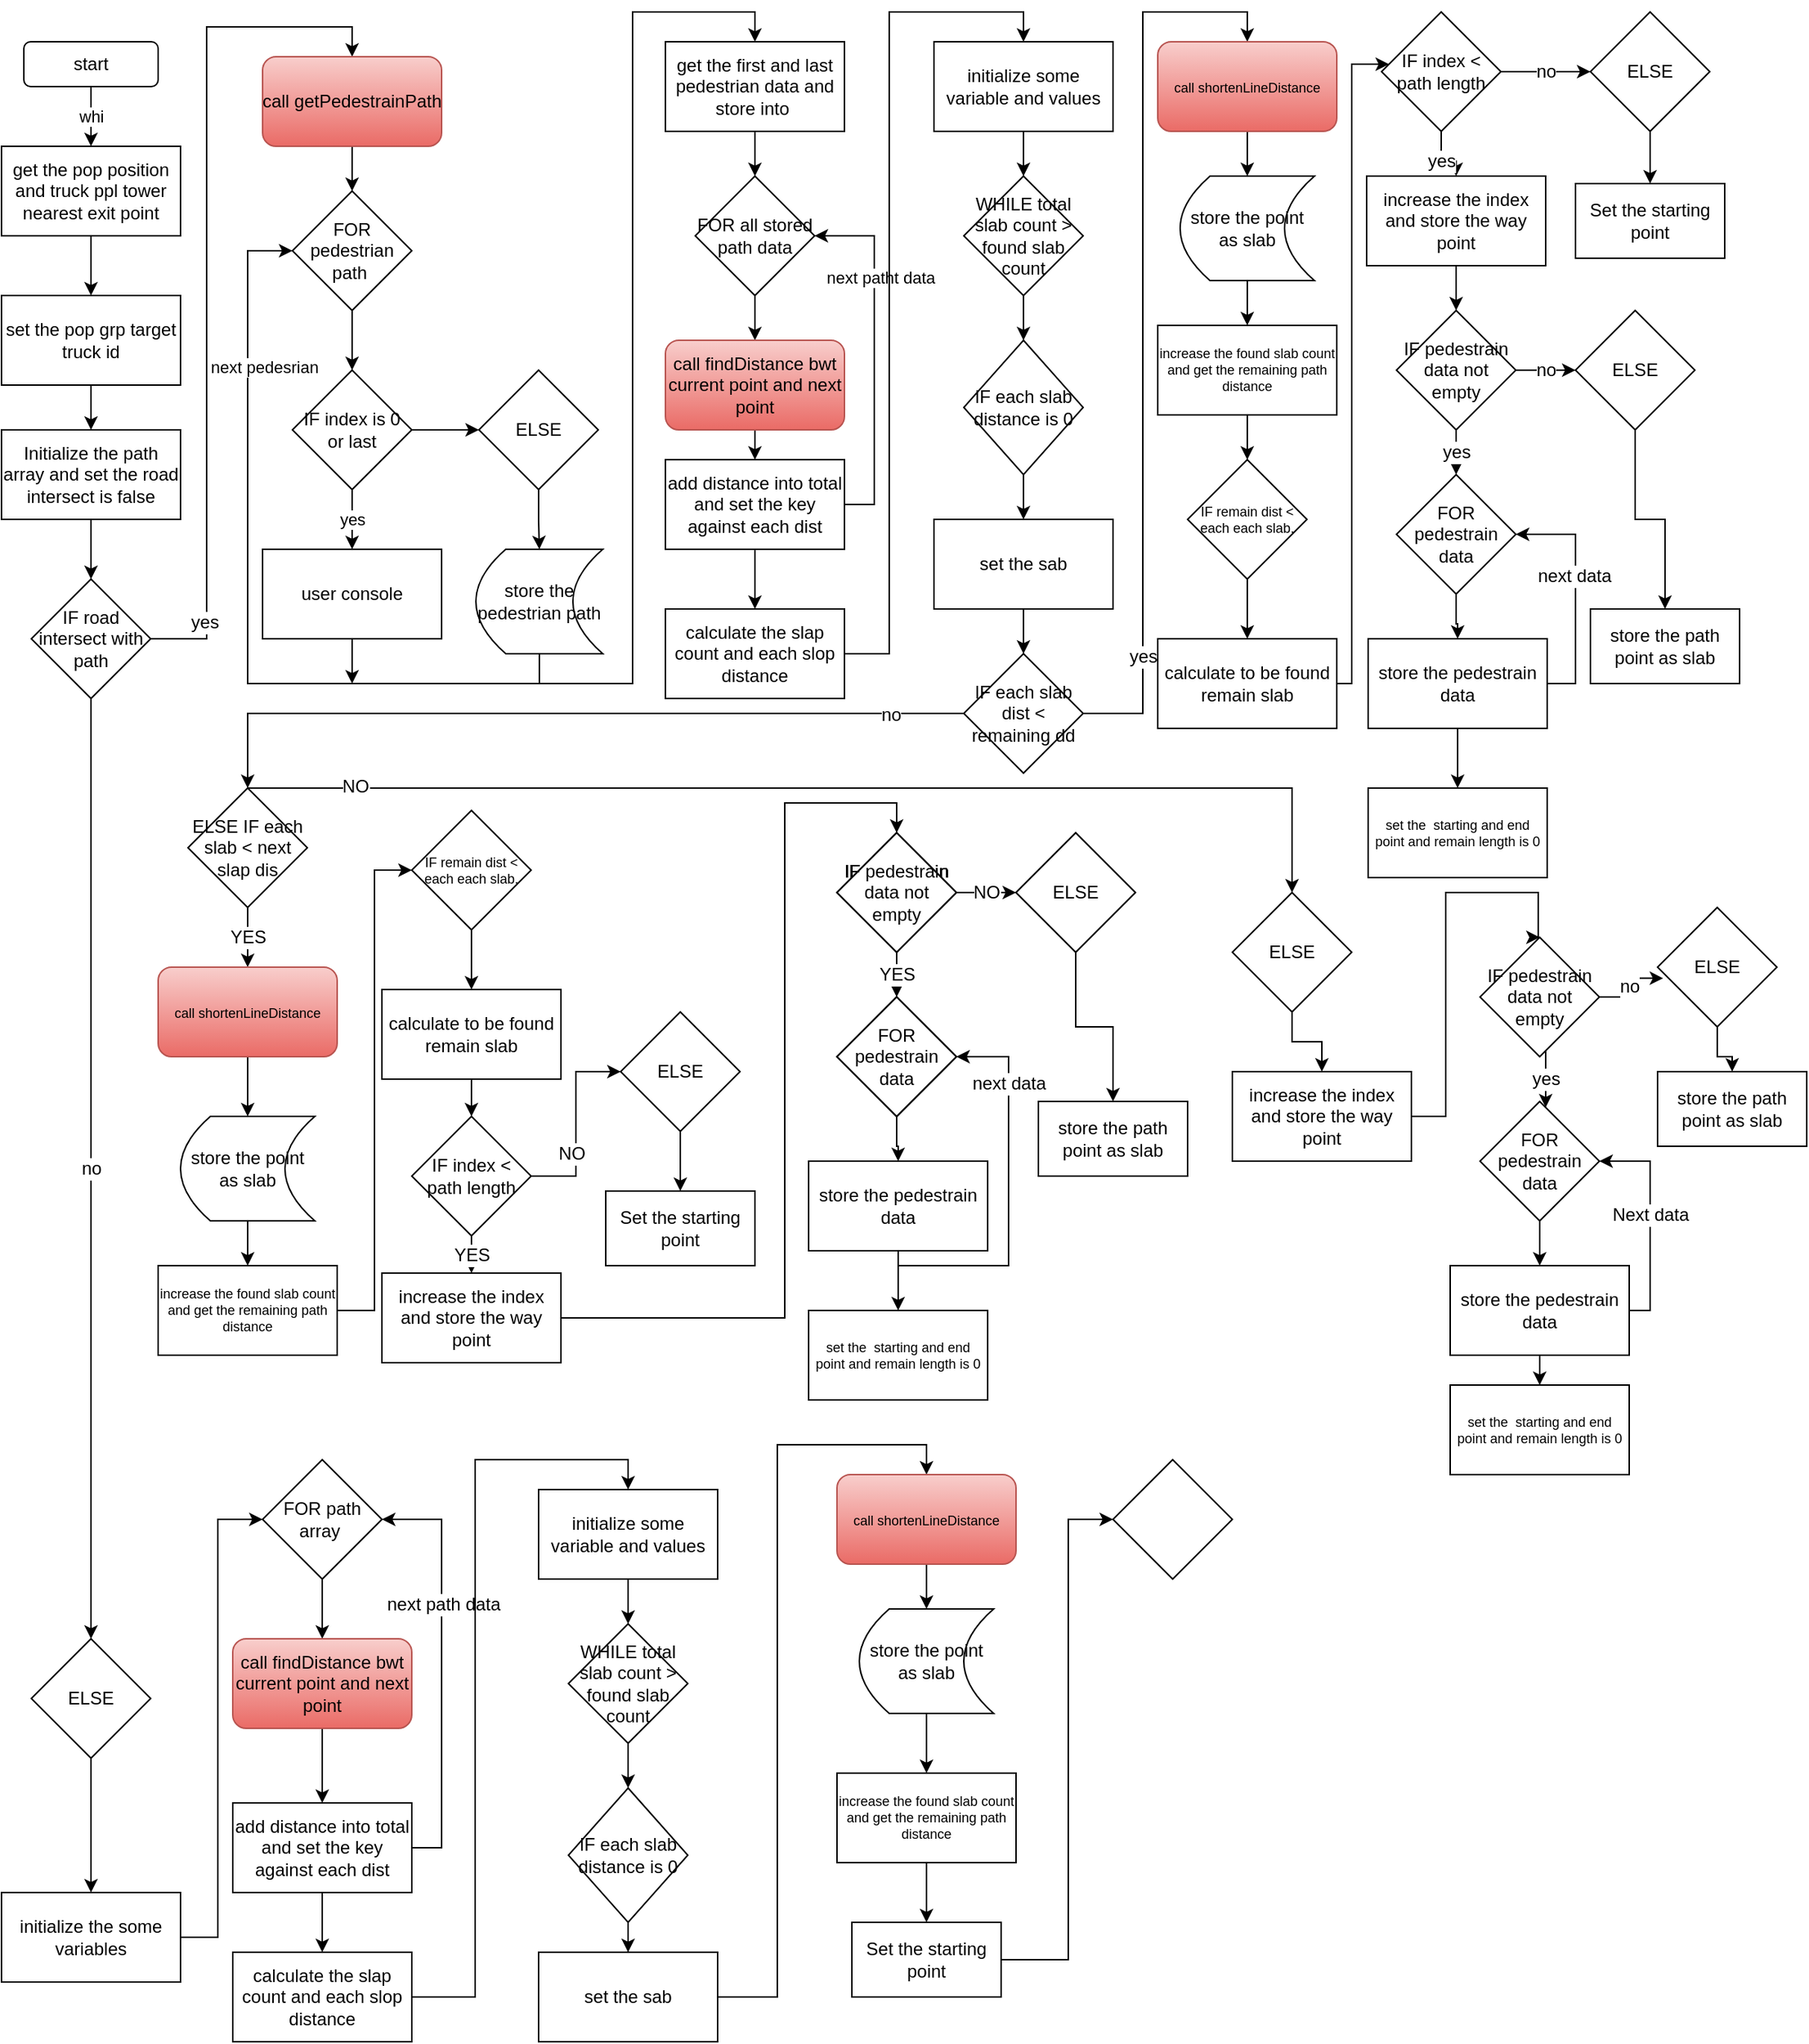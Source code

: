 <mxfile version="17.5.0" type="github">
  <diagram id="F4rF8YPpSIRaqYhg_Sf8" name="Page-1">
    <mxGraphModel dx="1038" dy="579" grid="1" gridSize="10" guides="1" tooltips="1" connect="1" arrows="1" fold="1" page="1" pageScale="1" pageWidth="850" pageHeight="1100" math="0" shadow="0">
      <root>
        <mxCell id="0" />
        <mxCell id="1" parent="0" />
        <mxCell id="J5AI2GAW48L4zgALxvZB-3" value="whi" style="edgeStyle=orthogonalEdgeStyle;rounded=0;orthogonalLoop=1;jettySize=auto;html=1;" edge="1" parent="1" source="J5AI2GAW48L4zgALxvZB-1" target="J5AI2GAW48L4zgALxvZB-2">
          <mxGeometry relative="1" as="geometry" />
        </mxCell>
        <mxCell id="J5AI2GAW48L4zgALxvZB-1" value="start" style="rounded=1;whiteSpace=wrap;html=1;" vertex="1" parent="1">
          <mxGeometry x="80" y="30" width="90" height="30" as="geometry" />
        </mxCell>
        <mxCell id="J5AI2GAW48L4zgALxvZB-5" value="" style="edgeStyle=orthogonalEdgeStyle;rounded=0;orthogonalLoop=1;jettySize=auto;html=1;" edge="1" parent="1" source="J5AI2GAW48L4zgALxvZB-2" target="J5AI2GAW48L4zgALxvZB-4">
          <mxGeometry relative="1" as="geometry" />
        </mxCell>
        <mxCell id="J5AI2GAW48L4zgALxvZB-2" value="get the pop position and truck ppl tower nearest exit point" style="rounded=0;whiteSpace=wrap;html=1;" vertex="1" parent="1">
          <mxGeometry x="65" y="100" width="120" height="60" as="geometry" />
        </mxCell>
        <mxCell id="J5AI2GAW48L4zgALxvZB-7" value="" style="edgeStyle=orthogonalEdgeStyle;rounded=0;orthogonalLoop=1;jettySize=auto;html=1;" edge="1" parent="1" source="J5AI2GAW48L4zgALxvZB-4" target="J5AI2GAW48L4zgALxvZB-6">
          <mxGeometry relative="1" as="geometry" />
        </mxCell>
        <mxCell id="J5AI2GAW48L4zgALxvZB-4" value="set the pop grp target truck id" style="rounded=0;whiteSpace=wrap;html=1;" vertex="1" parent="1">
          <mxGeometry x="65" y="200" width="120" height="60" as="geometry" />
        </mxCell>
        <mxCell id="J5AI2GAW48L4zgALxvZB-9" value="" style="edgeStyle=orthogonalEdgeStyle;rounded=0;orthogonalLoop=1;jettySize=auto;html=1;" edge="1" parent="1" source="J5AI2GAW48L4zgALxvZB-6" target="J5AI2GAW48L4zgALxvZB-8">
          <mxGeometry relative="1" as="geometry" />
        </mxCell>
        <mxCell id="J5AI2GAW48L4zgALxvZB-6" value="Initialize the path array and set the road intersect is false" style="rounded=0;whiteSpace=wrap;html=1;" vertex="1" parent="1">
          <mxGeometry x="65" y="290" width="120" height="60" as="geometry" />
        </mxCell>
        <mxCell id="J5AI2GAW48L4zgALxvZB-11" style="edgeStyle=orthogonalEdgeStyle;rounded=0;orthogonalLoop=1;jettySize=auto;html=1;entryX=0.5;entryY=0;entryDx=0;entryDy=0;" edge="1" parent="1" source="J5AI2GAW48L4zgALxvZB-8" target="J5AI2GAW48L4zgALxvZB-10">
          <mxGeometry relative="1" as="geometry" />
        </mxCell>
        <mxCell id="J5AI2GAW48L4zgALxvZB-180" value="yes" style="edgeLabel;html=1;align=center;verticalAlign=middle;resizable=0;points=[];fontSize=12;" vertex="1" connectable="0" parent="J5AI2GAW48L4zgALxvZB-11">
          <mxGeometry x="-0.826" y="2" relative="1" as="geometry">
            <mxPoint as="offset" />
          </mxGeometry>
        </mxCell>
        <mxCell id="J5AI2GAW48L4zgALxvZB-179" value="no" style="edgeStyle=orthogonalEdgeStyle;rounded=0;orthogonalLoop=1;jettySize=auto;html=1;fontSize=12;" edge="1" parent="1" source="J5AI2GAW48L4zgALxvZB-8" target="J5AI2GAW48L4zgALxvZB-178">
          <mxGeometry relative="1" as="geometry">
            <Array as="points">
              <mxPoint x="125" y="500" />
              <mxPoint x="125" y="500" />
            </Array>
          </mxGeometry>
        </mxCell>
        <mxCell id="J5AI2GAW48L4zgALxvZB-8" value="IF road&lt;br&gt;intersect with path" style="rhombus;whiteSpace=wrap;html=1;rounded=0;" vertex="1" parent="1">
          <mxGeometry x="85" y="390" width="80" height="80" as="geometry" />
        </mxCell>
        <mxCell id="J5AI2GAW48L4zgALxvZB-13" value="" style="edgeStyle=orthogonalEdgeStyle;rounded=0;orthogonalLoop=1;jettySize=auto;html=1;" edge="1" parent="1" source="J5AI2GAW48L4zgALxvZB-10" target="J5AI2GAW48L4zgALxvZB-12">
          <mxGeometry relative="1" as="geometry" />
        </mxCell>
        <mxCell id="J5AI2GAW48L4zgALxvZB-10" value="call&amp;nbsp;getPedestrainPath" style="rounded=1;whiteSpace=wrap;html=1;fillColor=#f8cecc;gradientColor=#ea6b66;strokeColor=#b85450;" vertex="1" parent="1">
          <mxGeometry x="240" y="40" width="120" height="60" as="geometry" />
        </mxCell>
        <mxCell id="J5AI2GAW48L4zgALxvZB-15" value="" style="edgeStyle=orthogonalEdgeStyle;rounded=0;orthogonalLoop=1;jettySize=auto;html=1;" edge="1" parent="1" source="J5AI2GAW48L4zgALxvZB-12" target="J5AI2GAW48L4zgALxvZB-14">
          <mxGeometry relative="1" as="geometry" />
        </mxCell>
        <mxCell id="J5AI2GAW48L4zgALxvZB-12" value="FOR pedestrian path&amp;nbsp;" style="rhombus;whiteSpace=wrap;html=1;" vertex="1" parent="1">
          <mxGeometry x="260" y="130" width="80" height="80" as="geometry" />
        </mxCell>
        <mxCell id="J5AI2GAW48L4zgALxvZB-17" value="yes" style="edgeStyle=orthogonalEdgeStyle;rounded=0;orthogonalLoop=1;jettySize=auto;html=1;" edge="1" parent="1" source="J5AI2GAW48L4zgALxvZB-14" target="J5AI2GAW48L4zgALxvZB-16">
          <mxGeometry relative="1" as="geometry" />
        </mxCell>
        <mxCell id="J5AI2GAW48L4zgALxvZB-21" value="" style="edgeStyle=orthogonalEdgeStyle;rounded=0;orthogonalLoop=1;jettySize=auto;html=1;" edge="1" parent="1" source="J5AI2GAW48L4zgALxvZB-14" target="J5AI2GAW48L4zgALxvZB-20">
          <mxGeometry relative="1" as="geometry" />
        </mxCell>
        <mxCell id="J5AI2GAW48L4zgALxvZB-14" value="IF index is 0 or last" style="rhombus;whiteSpace=wrap;html=1;" vertex="1" parent="1">
          <mxGeometry x="260" y="250" width="80" height="80" as="geometry" />
        </mxCell>
        <mxCell id="J5AI2GAW48L4zgALxvZB-29" style="edgeStyle=orthogonalEdgeStyle;rounded=0;orthogonalLoop=1;jettySize=auto;html=1;" edge="1" parent="1" source="J5AI2GAW48L4zgALxvZB-16">
          <mxGeometry relative="1" as="geometry">
            <mxPoint x="300" y="460" as="targetPoint" />
          </mxGeometry>
        </mxCell>
        <mxCell id="J5AI2GAW48L4zgALxvZB-16" value="user console" style="whiteSpace=wrap;html=1;" vertex="1" parent="1">
          <mxGeometry x="240" y="370" width="120" height="60" as="geometry" />
        </mxCell>
        <mxCell id="J5AI2GAW48L4zgALxvZB-27" value="" style="edgeStyle=orthogonalEdgeStyle;rounded=0;orthogonalLoop=1;jettySize=auto;html=1;" edge="1" parent="1" source="J5AI2GAW48L4zgALxvZB-20" target="J5AI2GAW48L4zgALxvZB-26">
          <mxGeometry relative="1" as="geometry" />
        </mxCell>
        <mxCell id="J5AI2GAW48L4zgALxvZB-20" value="ELSE" style="rhombus;whiteSpace=wrap;html=1;" vertex="1" parent="1">
          <mxGeometry x="385" y="250" width="80" height="80" as="geometry" />
        </mxCell>
        <mxCell id="J5AI2GAW48L4zgALxvZB-28" style="edgeStyle=orthogonalEdgeStyle;rounded=0;orthogonalLoop=1;jettySize=auto;html=1;entryX=0;entryY=0.5;entryDx=0;entryDy=0;" edge="1" parent="1" source="J5AI2GAW48L4zgALxvZB-26" target="J5AI2GAW48L4zgALxvZB-12">
          <mxGeometry relative="1" as="geometry">
            <Array as="points">
              <mxPoint x="426" y="460" />
              <mxPoint x="230" y="460" />
              <mxPoint x="230" y="170" />
            </Array>
          </mxGeometry>
        </mxCell>
        <mxCell id="J5AI2GAW48L4zgALxvZB-30" value="next pedesrian" style="edgeLabel;html=1;align=center;verticalAlign=middle;resizable=0;points=[];" vertex="1" connectable="0" parent="J5AI2GAW48L4zgALxvZB-28">
          <mxGeometry x="0.597" y="3" relative="1" as="geometry">
            <mxPoint x="14" as="offset" />
          </mxGeometry>
        </mxCell>
        <mxCell id="J5AI2GAW48L4zgALxvZB-32" style="edgeStyle=orthogonalEdgeStyle;rounded=0;orthogonalLoop=1;jettySize=auto;html=1;entryX=0.5;entryY=0;entryDx=0;entryDy=0;" edge="1" parent="1" source="J5AI2GAW48L4zgALxvZB-26" target="J5AI2GAW48L4zgALxvZB-31">
          <mxGeometry relative="1" as="geometry">
            <Array as="points">
              <mxPoint x="426" y="460" />
              <mxPoint x="488" y="460" />
              <mxPoint x="488" y="10" />
              <mxPoint x="570" y="10" />
            </Array>
          </mxGeometry>
        </mxCell>
        <mxCell id="J5AI2GAW48L4zgALxvZB-26" value="store the pedestrian path" style="shape=dataStorage;whiteSpace=wrap;html=1;fixedSize=1;" vertex="1" parent="1">
          <mxGeometry x="383" y="370" width="85" height="70" as="geometry" />
        </mxCell>
        <mxCell id="J5AI2GAW48L4zgALxvZB-34" value="" style="edgeStyle=orthogonalEdgeStyle;rounded=0;orthogonalLoop=1;jettySize=auto;html=1;" edge="1" parent="1" source="J5AI2GAW48L4zgALxvZB-31" target="J5AI2GAW48L4zgALxvZB-33">
          <mxGeometry relative="1" as="geometry" />
        </mxCell>
        <mxCell id="J5AI2GAW48L4zgALxvZB-31" value="get the first and last pedestrian data and store into&amp;nbsp;" style="rounded=0;whiteSpace=wrap;html=1;" vertex="1" parent="1">
          <mxGeometry x="510" y="30" width="120" height="60" as="geometry" />
        </mxCell>
        <mxCell id="J5AI2GAW48L4zgALxvZB-36" value="" style="edgeStyle=orthogonalEdgeStyle;rounded=0;orthogonalLoop=1;jettySize=auto;html=1;" edge="1" parent="1" source="J5AI2GAW48L4zgALxvZB-33" target="J5AI2GAW48L4zgALxvZB-35">
          <mxGeometry relative="1" as="geometry" />
        </mxCell>
        <mxCell id="J5AI2GAW48L4zgALxvZB-33" value="FOR all stored path data" style="rhombus;whiteSpace=wrap;html=1;rounded=0;" vertex="1" parent="1">
          <mxGeometry x="530" y="120" width="80" height="80" as="geometry" />
        </mxCell>
        <mxCell id="J5AI2GAW48L4zgALxvZB-38" value="" style="edgeStyle=orthogonalEdgeStyle;rounded=0;orthogonalLoop=1;jettySize=auto;html=1;" edge="1" parent="1" source="J5AI2GAW48L4zgALxvZB-35" target="J5AI2GAW48L4zgALxvZB-37">
          <mxGeometry relative="1" as="geometry" />
        </mxCell>
        <mxCell id="J5AI2GAW48L4zgALxvZB-35" value="call&amp;nbsp;findDistance bwt current point and next point" style="rounded=1;whiteSpace=wrap;html=1;fillColor=#f8cecc;gradientColor=#ea6b66;strokeColor=#b85450;" vertex="1" parent="1">
          <mxGeometry x="510" y="230" width="120" height="60" as="geometry" />
        </mxCell>
        <mxCell id="J5AI2GAW48L4zgALxvZB-39" style="edgeStyle=orthogonalEdgeStyle;rounded=0;orthogonalLoop=1;jettySize=auto;html=1;entryX=1;entryY=0.5;entryDx=0;entryDy=0;" edge="1" parent="1" source="J5AI2GAW48L4zgALxvZB-37" target="J5AI2GAW48L4zgALxvZB-33">
          <mxGeometry relative="1" as="geometry">
            <Array as="points">
              <mxPoint x="650" y="340" />
              <mxPoint x="650" y="160" />
            </Array>
          </mxGeometry>
        </mxCell>
        <mxCell id="J5AI2GAW48L4zgALxvZB-40" value="next patht data" style="edgeLabel;html=1;align=center;verticalAlign=middle;resizable=0;points=[];" vertex="1" connectable="0" parent="J5AI2GAW48L4zgALxvZB-39">
          <mxGeometry x="0.438" y="-4" relative="1" as="geometry">
            <mxPoint as="offset" />
          </mxGeometry>
        </mxCell>
        <mxCell id="J5AI2GAW48L4zgALxvZB-42" value="" style="edgeStyle=orthogonalEdgeStyle;rounded=0;orthogonalLoop=1;jettySize=auto;html=1;" edge="1" parent="1" source="J5AI2GAW48L4zgALxvZB-37" target="J5AI2GAW48L4zgALxvZB-41">
          <mxGeometry relative="1" as="geometry" />
        </mxCell>
        <mxCell id="J5AI2GAW48L4zgALxvZB-37" value="add distance into total and set the key against each dist" style="rounded=0;whiteSpace=wrap;html=1;" vertex="1" parent="1">
          <mxGeometry x="510" y="310" width="120" height="60" as="geometry" />
        </mxCell>
        <mxCell id="J5AI2GAW48L4zgALxvZB-44" style="edgeStyle=orthogonalEdgeStyle;rounded=0;orthogonalLoop=1;jettySize=auto;html=1;entryX=0.5;entryY=0;entryDx=0;entryDy=0;" edge="1" parent="1" source="J5AI2GAW48L4zgALxvZB-41" target="J5AI2GAW48L4zgALxvZB-43">
          <mxGeometry relative="1" as="geometry" />
        </mxCell>
        <mxCell id="J5AI2GAW48L4zgALxvZB-41" value="calculate the slap count and each slop distance" style="whiteSpace=wrap;html=1;rounded=0;" vertex="1" parent="1">
          <mxGeometry x="510" y="410" width="120" height="60" as="geometry" />
        </mxCell>
        <mxCell id="J5AI2GAW48L4zgALxvZB-46" value="" style="edgeStyle=orthogonalEdgeStyle;rounded=0;orthogonalLoop=1;jettySize=auto;html=1;" edge="1" parent="1" source="J5AI2GAW48L4zgALxvZB-43" target="J5AI2GAW48L4zgALxvZB-45">
          <mxGeometry relative="1" as="geometry" />
        </mxCell>
        <mxCell id="J5AI2GAW48L4zgALxvZB-43" value="initialize some variable and values" style="whiteSpace=wrap;html=1;rounded=0;" vertex="1" parent="1">
          <mxGeometry x="690" y="30" width="120" height="60" as="geometry" />
        </mxCell>
        <mxCell id="J5AI2GAW48L4zgALxvZB-48" value="" style="edgeStyle=orthogonalEdgeStyle;rounded=0;orthogonalLoop=1;jettySize=auto;html=1;" edge="1" parent="1" source="J5AI2GAW48L4zgALxvZB-45" target="J5AI2GAW48L4zgALxvZB-47">
          <mxGeometry relative="1" as="geometry" />
        </mxCell>
        <mxCell id="J5AI2GAW48L4zgALxvZB-45" value="WHILE total slab count &amp;gt; found slab count" style="rhombus;whiteSpace=wrap;html=1;rounded=0;" vertex="1" parent="1">
          <mxGeometry x="710" y="120" width="80" height="80" as="geometry" />
        </mxCell>
        <mxCell id="J5AI2GAW48L4zgALxvZB-50" value="" style="edgeStyle=orthogonalEdgeStyle;rounded=0;orthogonalLoop=1;jettySize=auto;html=1;" edge="1" parent="1" source="J5AI2GAW48L4zgALxvZB-47" target="J5AI2GAW48L4zgALxvZB-49">
          <mxGeometry relative="1" as="geometry" />
        </mxCell>
        <mxCell id="J5AI2GAW48L4zgALxvZB-47" value="IF each slab distance is 0" style="rhombus;whiteSpace=wrap;html=1;rounded=0;" vertex="1" parent="1">
          <mxGeometry x="710" y="230" width="80" height="90" as="geometry" />
        </mxCell>
        <mxCell id="J5AI2GAW48L4zgALxvZB-52" value="" style="edgeStyle=orthogonalEdgeStyle;rounded=0;orthogonalLoop=1;jettySize=auto;html=1;" edge="1" parent="1" source="J5AI2GAW48L4zgALxvZB-49" target="J5AI2GAW48L4zgALxvZB-51">
          <mxGeometry relative="1" as="geometry" />
        </mxCell>
        <mxCell id="J5AI2GAW48L4zgALxvZB-49" value="set the sab" style="whiteSpace=wrap;html=1;rounded=0;" vertex="1" parent="1">
          <mxGeometry x="690" y="350" width="120" height="60" as="geometry" />
        </mxCell>
        <mxCell id="J5AI2GAW48L4zgALxvZB-56" style="edgeStyle=orthogonalEdgeStyle;rounded=0;orthogonalLoop=1;jettySize=auto;html=1;entryX=0.5;entryY=0;entryDx=0;entryDy=0;" edge="1" parent="1" source="J5AI2GAW48L4zgALxvZB-51" target="J5AI2GAW48L4zgALxvZB-55">
          <mxGeometry relative="1" as="geometry">
            <Array as="points">
              <mxPoint x="830" y="480" />
              <mxPoint x="830" y="10" />
              <mxPoint x="900" y="10" />
            </Array>
          </mxGeometry>
        </mxCell>
        <mxCell id="J5AI2GAW48L4zgALxvZB-94" value="yes" style="edgeLabel;html=1;align=center;verticalAlign=middle;resizable=0;points=[];fontSize=12;" vertex="1" connectable="0" parent="J5AI2GAW48L4zgALxvZB-56">
          <mxGeometry x="-0.739" relative="1" as="geometry">
            <mxPoint as="offset" />
          </mxGeometry>
        </mxCell>
        <mxCell id="J5AI2GAW48L4zgALxvZB-93" style="edgeStyle=orthogonalEdgeStyle;rounded=0;orthogonalLoop=1;jettySize=auto;html=1;entryX=0.5;entryY=0;entryDx=0;entryDy=0;fontSize=12;" edge="1" parent="1" source="J5AI2GAW48L4zgALxvZB-51" target="J5AI2GAW48L4zgALxvZB-91">
          <mxGeometry relative="1" as="geometry" />
        </mxCell>
        <mxCell id="J5AI2GAW48L4zgALxvZB-95" value="no" style="edgeLabel;html=1;align=center;verticalAlign=middle;resizable=0;points=[];fontSize=12;" vertex="1" connectable="0" parent="J5AI2GAW48L4zgALxvZB-93">
          <mxGeometry x="-0.814" y="1" relative="1" as="geometry">
            <mxPoint as="offset" />
          </mxGeometry>
        </mxCell>
        <mxCell id="J5AI2GAW48L4zgALxvZB-51" value="IF each slab dist &amp;lt; remaining dd" style="rhombus;whiteSpace=wrap;html=1;rounded=0;" vertex="1" parent="1">
          <mxGeometry x="710" y="440" width="80" height="80" as="geometry" />
        </mxCell>
        <mxCell id="J5AI2GAW48L4zgALxvZB-58" value="" style="edgeStyle=orthogonalEdgeStyle;rounded=0;orthogonalLoop=1;jettySize=auto;html=1;fontSize=9;" edge="1" parent="1" source="J5AI2GAW48L4zgALxvZB-55" target="J5AI2GAW48L4zgALxvZB-57">
          <mxGeometry relative="1" as="geometry" />
        </mxCell>
        <mxCell id="J5AI2GAW48L4zgALxvZB-55" value="&lt;font style=&quot;font-size: 9px&quot;&gt;call&amp;nbsp;shortenLineDistance&lt;/font&gt;" style="rounded=1;whiteSpace=wrap;html=1;fillColor=#f8cecc;gradientColor=#ea6b66;strokeColor=#b85450;" vertex="1" parent="1">
          <mxGeometry x="840" y="30" width="120" height="60" as="geometry" />
        </mxCell>
        <mxCell id="J5AI2GAW48L4zgALxvZB-60" value="" style="edgeStyle=orthogonalEdgeStyle;rounded=0;orthogonalLoop=1;jettySize=auto;html=1;fontSize=9;" edge="1" parent="1" source="J5AI2GAW48L4zgALxvZB-57" target="J5AI2GAW48L4zgALxvZB-59">
          <mxGeometry relative="1" as="geometry" />
        </mxCell>
        <mxCell id="J5AI2GAW48L4zgALxvZB-57" value="store the point as slab" style="shape=dataStorage;whiteSpace=wrap;html=1;fixedSize=1;" vertex="1" parent="1">
          <mxGeometry x="855" y="120" width="90" height="70" as="geometry" />
        </mxCell>
        <mxCell id="J5AI2GAW48L4zgALxvZB-62" value="" style="edgeStyle=orthogonalEdgeStyle;rounded=0;orthogonalLoop=1;jettySize=auto;html=1;fontSize=9;" edge="1" parent="1" source="J5AI2GAW48L4zgALxvZB-59" target="J5AI2GAW48L4zgALxvZB-61">
          <mxGeometry relative="1" as="geometry" />
        </mxCell>
        <mxCell id="J5AI2GAW48L4zgALxvZB-59" value="increase the found slab count and get the remaining path distance" style="rounded=0;whiteSpace=wrap;html=1;fontSize=9;" vertex="1" parent="1">
          <mxGeometry x="840" y="220" width="120" height="60" as="geometry" />
        </mxCell>
        <mxCell id="J5AI2GAW48L4zgALxvZB-64" value="" style="edgeStyle=orthogonalEdgeStyle;rounded=0;orthogonalLoop=1;jettySize=auto;html=1;fontSize=9;" edge="1" parent="1" source="J5AI2GAW48L4zgALxvZB-61" target="J5AI2GAW48L4zgALxvZB-63">
          <mxGeometry relative="1" as="geometry" />
        </mxCell>
        <mxCell id="J5AI2GAW48L4zgALxvZB-61" value="IF remain dist &amp;lt; each each slab." style="rhombus;whiteSpace=wrap;html=1;fontSize=9;rounded=0;" vertex="1" parent="1">
          <mxGeometry x="860" y="310" width="80" height="80" as="geometry" />
        </mxCell>
        <mxCell id="J5AI2GAW48L4zgALxvZB-66" value="" style="edgeStyle=orthogonalEdgeStyle;rounded=0;orthogonalLoop=1;jettySize=auto;html=1;fontSize=12;" edge="1" parent="1" source="J5AI2GAW48L4zgALxvZB-63" target="J5AI2GAW48L4zgALxvZB-65">
          <mxGeometry relative="1" as="geometry">
            <Array as="points">
              <mxPoint x="970" y="460" />
              <mxPoint x="970" y="45" />
            </Array>
          </mxGeometry>
        </mxCell>
        <mxCell id="J5AI2GAW48L4zgALxvZB-63" value="&lt;font style=&quot;font-size: 12px&quot;&gt;calculate to be found remain slab&lt;/font&gt;" style="whiteSpace=wrap;html=1;fontSize=9;rounded=0;" vertex="1" parent="1">
          <mxGeometry x="840" y="430" width="120" height="60" as="geometry" />
        </mxCell>
        <mxCell id="J5AI2GAW48L4zgALxvZB-69" value="yes" style="edgeStyle=orthogonalEdgeStyle;rounded=0;orthogonalLoop=1;jettySize=auto;html=1;fontSize=12;" edge="1" parent="1" source="J5AI2GAW48L4zgALxvZB-65" target="J5AI2GAW48L4zgALxvZB-68">
          <mxGeometry relative="1" as="geometry" />
        </mxCell>
        <mxCell id="J5AI2GAW48L4zgALxvZB-87" value="no" style="edgeStyle=orthogonalEdgeStyle;rounded=0;orthogonalLoop=1;jettySize=auto;html=1;fontSize=12;" edge="1" parent="1" source="J5AI2GAW48L4zgALxvZB-65" target="J5AI2GAW48L4zgALxvZB-86">
          <mxGeometry relative="1" as="geometry" />
        </mxCell>
        <mxCell id="J5AI2GAW48L4zgALxvZB-65" value="&lt;font style=&quot;font-size: 12px&quot;&gt;IF index &amp;lt; path length&lt;/font&gt;" style="rhombus;whiteSpace=wrap;html=1;fontSize=9;rounded=0;" vertex="1" parent="1">
          <mxGeometry x="990" y="10" width="80" height="80" as="geometry" />
        </mxCell>
        <mxCell id="J5AI2GAW48L4zgALxvZB-71" value="" style="edgeStyle=orthogonalEdgeStyle;rounded=0;orthogonalLoop=1;jettySize=auto;html=1;fontSize=12;" edge="1" parent="1" source="J5AI2GAW48L4zgALxvZB-68" target="J5AI2GAW48L4zgALxvZB-70">
          <mxGeometry relative="1" as="geometry" />
        </mxCell>
        <mxCell id="J5AI2GAW48L4zgALxvZB-68" value="&lt;span style=&quot;font-size: 12px&quot;&gt;increase the index and store the way point&lt;/span&gt;" style="whiteSpace=wrap;html=1;fontSize=9;rounded=0;" vertex="1" parent="1">
          <mxGeometry x="980" y="120" width="120" height="60" as="geometry" />
        </mxCell>
        <mxCell id="J5AI2GAW48L4zgALxvZB-73" value="yes" style="edgeStyle=orthogonalEdgeStyle;rounded=0;orthogonalLoop=1;jettySize=auto;html=1;fontSize=12;" edge="1" parent="1" source="J5AI2GAW48L4zgALxvZB-70" target="J5AI2GAW48L4zgALxvZB-72">
          <mxGeometry relative="1" as="geometry" />
        </mxCell>
        <mxCell id="J5AI2GAW48L4zgALxvZB-83" value="no" style="edgeStyle=orthogonalEdgeStyle;rounded=0;orthogonalLoop=1;jettySize=auto;html=1;fontSize=12;" edge="1" parent="1" source="J5AI2GAW48L4zgALxvZB-70" target="J5AI2GAW48L4zgALxvZB-82">
          <mxGeometry relative="1" as="geometry">
            <Array as="points">
              <mxPoint x="1100" y="250" />
              <mxPoint x="1100" y="250" />
            </Array>
          </mxGeometry>
        </mxCell>
        <mxCell id="J5AI2GAW48L4zgALxvZB-70" value="&lt;span style=&quot;font-size: 12px&quot;&gt;IF pedestrain data not empty&lt;/span&gt;" style="rhombus;whiteSpace=wrap;html=1;fontSize=9;rounded=0;" vertex="1" parent="1">
          <mxGeometry x="1000" y="210" width="80" height="80" as="geometry" />
        </mxCell>
        <mxCell id="J5AI2GAW48L4zgALxvZB-75" value="" style="edgeStyle=orthogonalEdgeStyle;rounded=0;orthogonalLoop=1;jettySize=auto;html=1;fontSize=12;" edge="1" parent="1" source="J5AI2GAW48L4zgALxvZB-72" target="J5AI2GAW48L4zgALxvZB-74">
          <mxGeometry relative="1" as="geometry" />
        </mxCell>
        <mxCell id="J5AI2GAW48L4zgALxvZB-72" value="&lt;span style=&quot;font-size: 12px&quot;&gt;FOR pedestrain data&lt;/span&gt;" style="rhombus;whiteSpace=wrap;html=1;fontSize=9;rounded=0;" vertex="1" parent="1">
          <mxGeometry x="1000" y="320" width="80" height="80" as="geometry" />
        </mxCell>
        <mxCell id="J5AI2GAW48L4zgALxvZB-76" style="edgeStyle=orthogonalEdgeStyle;rounded=0;orthogonalLoop=1;jettySize=auto;html=1;entryX=1;entryY=0.5;entryDx=0;entryDy=0;fontSize=12;" edge="1" parent="1" source="J5AI2GAW48L4zgALxvZB-74" target="J5AI2GAW48L4zgALxvZB-72">
          <mxGeometry relative="1" as="geometry">
            <Array as="points">
              <mxPoint x="1120" y="460" />
              <mxPoint x="1120" y="360" />
            </Array>
          </mxGeometry>
        </mxCell>
        <mxCell id="J5AI2GAW48L4zgALxvZB-77" value="next data" style="edgeLabel;html=1;align=center;verticalAlign=middle;resizable=0;points=[];fontSize=12;" vertex="1" connectable="0" parent="J5AI2GAW48L4zgALxvZB-76">
          <mxGeometry x="0.142" y="1" relative="1" as="geometry">
            <mxPoint as="offset" />
          </mxGeometry>
        </mxCell>
        <mxCell id="J5AI2GAW48L4zgALxvZB-79" value="" style="edgeStyle=orthogonalEdgeStyle;rounded=0;orthogonalLoop=1;jettySize=auto;html=1;fontSize=12;" edge="1" parent="1" source="J5AI2GAW48L4zgALxvZB-74" target="J5AI2GAW48L4zgALxvZB-78">
          <mxGeometry relative="1" as="geometry" />
        </mxCell>
        <mxCell id="J5AI2GAW48L4zgALxvZB-74" value="&lt;font style=&quot;font-size: 12px&quot;&gt;store the pedestrain data&lt;/font&gt;" style="whiteSpace=wrap;html=1;fontSize=9;rounded=0;" vertex="1" parent="1">
          <mxGeometry x="981" y="430" width="120" height="60" as="geometry" />
        </mxCell>
        <mxCell id="J5AI2GAW48L4zgALxvZB-78" value="set the&amp;nbsp; starting and end point and remain length is 0" style="whiteSpace=wrap;html=1;fontSize=9;rounded=0;" vertex="1" parent="1">
          <mxGeometry x="981" y="530" width="120" height="60" as="geometry" />
        </mxCell>
        <mxCell id="J5AI2GAW48L4zgALxvZB-85" value="" style="edgeStyle=orthogonalEdgeStyle;rounded=0;orthogonalLoop=1;jettySize=auto;html=1;fontSize=12;" edge="1" parent="1" source="J5AI2GAW48L4zgALxvZB-82" target="J5AI2GAW48L4zgALxvZB-84">
          <mxGeometry relative="1" as="geometry" />
        </mxCell>
        <mxCell id="J5AI2GAW48L4zgALxvZB-82" value="&lt;font style=&quot;font-size: 12px&quot;&gt;ELSE&lt;/font&gt;" style="rhombus;whiteSpace=wrap;html=1;fontSize=9;rounded=0;" vertex="1" parent="1">
          <mxGeometry x="1120" y="210" width="80" height="80" as="geometry" />
        </mxCell>
        <mxCell id="J5AI2GAW48L4zgALxvZB-84" value="&lt;font style=&quot;font-size: 12px&quot;&gt;store the path point as slab&lt;/font&gt;" style="whiteSpace=wrap;html=1;fontSize=9;rounded=0;" vertex="1" parent="1">
          <mxGeometry x="1130" y="410" width="100" height="50" as="geometry" />
        </mxCell>
        <mxCell id="J5AI2GAW48L4zgALxvZB-89" value="" style="edgeStyle=orthogonalEdgeStyle;rounded=0;orthogonalLoop=1;jettySize=auto;html=1;fontSize=12;" edge="1" parent="1" source="J5AI2GAW48L4zgALxvZB-86" target="J5AI2GAW48L4zgALxvZB-88">
          <mxGeometry relative="1" as="geometry" />
        </mxCell>
        <mxCell id="J5AI2GAW48L4zgALxvZB-86" value="&lt;font style=&quot;font-size: 12px&quot;&gt;ELSE&lt;/font&gt;" style="rhombus;whiteSpace=wrap;html=1;fontSize=9;rounded=0;" vertex="1" parent="1">
          <mxGeometry x="1130" y="10" width="80" height="80" as="geometry" />
        </mxCell>
        <mxCell id="J5AI2GAW48L4zgALxvZB-88" value="&lt;span style=&quot;font-size: 12px&quot;&gt;Set the starting point&lt;/span&gt;" style="whiteSpace=wrap;html=1;fontSize=9;rounded=0;" vertex="1" parent="1">
          <mxGeometry x="1120" y="125" width="100" height="50" as="geometry" />
        </mxCell>
        <mxCell id="J5AI2GAW48L4zgALxvZB-97" value="YES" style="edgeStyle=orthogonalEdgeStyle;rounded=0;orthogonalLoop=1;jettySize=auto;html=1;fontSize=12;" edge="1" parent="1" source="J5AI2GAW48L4zgALxvZB-91" target="J5AI2GAW48L4zgALxvZB-96">
          <mxGeometry relative="1" as="geometry" />
        </mxCell>
        <mxCell id="J5AI2GAW48L4zgALxvZB-162" style="edgeStyle=orthogonalEdgeStyle;rounded=0;orthogonalLoop=1;jettySize=auto;html=1;entryX=0.5;entryY=0;entryDx=0;entryDy=0;fontSize=12;" edge="1" parent="1" source="J5AI2GAW48L4zgALxvZB-91" target="J5AI2GAW48L4zgALxvZB-160">
          <mxGeometry relative="1" as="geometry">
            <Array as="points">
              <mxPoint x="930" y="530" />
            </Array>
          </mxGeometry>
        </mxCell>
        <mxCell id="J5AI2GAW48L4zgALxvZB-174" value="NO" style="edgeLabel;html=1;align=center;verticalAlign=middle;resizable=0;points=[];fontSize=12;" vertex="1" connectable="0" parent="J5AI2GAW48L4zgALxvZB-162">
          <mxGeometry x="-0.813" y="1" relative="1" as="geometry">
            <mxPoint as="offset" />
          </mxGeometry>
        </mxCell>
        <mxCell id="J5AI2GAW48L4zgALxvZB-91" value="ELSE IF each slab &amp;lt; next slap dis" style="rhombus;whiteSpace=wrap;html=1;fontSize=12;" vertex="1" parent="1">
          <mxGeometry x="190" y="530" width="80" height="80" as="geometry" />
        </mxCell>
        <mxCell id="J5AI2GAW48L4zgALxvZB-99" value="" style="edgeStyle=orthogonalEdgeStyle;rounded=0;orthogonalLoop=1;jettySize=auto;html=1;fontSize=12;" edge="1" parent="1" source="J5AI2GAW48L4zgALxvZB-96" target="J5AI2GAW48L4zgALxvZB-98">
          <mxGeometry relative="1" as="geometry" />
        </mxCell>
        <mxCell id="J5AI2GAW48L4zgALxvZB-96" value="&lt;font style=&quot;font-size: 9px&quot;&gt;call&amp;nbsp;shortenLineDistance&lt;/font&gt;" style="rounded=1;whiteSpace=wrap;html=1;fillColor=#f8cecc;gradientColor=#ea6b66;strokeColor=#b85450;" vertex="1" parent="1">
          <mxGeometry x="170" y="650" width="120" height="60" as="geometry" />
        </mxCell>
        <mxCell id="J5AI2GAW48L4zgALxvZB-101" value="" style="edgeStyle=orthogonalEdgeStyle;rounded=0;orthogonalLoop=1;jettySize=auto;html=1;fontSize=12;" edge="1" parent="1" source="J5AI2GAW48L4zgALxvZB-98" target="J5AI2GAW48L4zgALxvZB-100">
          <mxGeometry relative="1" as="geometry" />
        </mxCell>
        <mxCell id="J5AI2GAW48L4zgALxvZB-98" value="store the point as slab" style="shape=dataStorage;whiteSpace=wrap;html=1;fixedSize=1;" vertex="1" parent="1">
          <mxGeometry x="185" y="750" width="90" height="70" as="geometry" />
        </mxCell>
        <mxCell id="J5AI2GAW48L4zgALxvZB-163" style="edgeStyle=orthogonalEdgeStyle;rounded=0;orthogonalLoop=1;jettySize=auto;html=1;entryX=0;entryY=0.5;entryDx=0;entryDy=0;fontSize=12;" edge="1" parent="1" source="J5AI2GAW48L4zgALxvZB-100" target="J5AI2GAW48L4zgALxvZB-102">
          <mxGeometry relative="1" as="geometry" />
        </mxCell>
        <mxCell id="J5AI2GAW48L4zgALxvZB-100" value="increase the found slab count and get the remaining path distance" style="rounded=0;whiteSpace=wrap;html=1;fontSize=9;" vertex="1" parent="1">
          <mxGeometry x="170" y="850" width="120" height="60" as="geometry" />
        </mxCell>
        <mxCell id="J5AI2GAW48L4zgALxvZB-112" value="" style="edgeStyle=orthogonalEdgeStyle;rounded=0;orthogonalLoop=1;jettySize=auto;html=1;fontSize=12;" edge="1" parent="1" source="J5AI2GAW48L4zgALxvZB-102" target="J5AI2GAW48L4zgALxvZB-103">
          <mxGeometry relative="1" as="geometry" />
        </mxCell>
        <mxCell id="J5AI2GAW48L4zgALxvZB-102" value="IF remain dist &amp;lt; each each slab." style="rhombus;whiteSpace=wrap;html=1;fontSize=9;rounded=0;" vertex="1" parent="1">
          <mxGeometry x="340" y="545" width="80" height="80" as="geometry" />
        </mxCell>
        <mxCell id="J5AI2GAW48L4zgALxvZB-113" value="" style="edgeStyle=orthogonalEdgeStyle;rounded=0;orthogonalLoop=1;jettySize=auto;html=1;fontSize=12;" edge="1" parent="1" source="J5AI2GAW48L4zgALxvZB-103" target="J5AI2GAW48L4zgALxvZB-104">
          <mxGeometry relative="1" as="geometry" />
        </mxCell>
        <mxCell id="J5AI2GAW48L4zgALxvZB-103" value="&lt;font style=&quot;font-size: 12px&quot;&gt;calculate to be found remain slab&lt;/font&gt;" style="whiteSpace=wrap;html=1;fontSize=9;rounded=0;" vertex="1" parent="1">
          <mxGeometry x="320" y="665" width="120" height="60" as="geometry" />
        </mxCell>
        <mxCell id="J5AI2GAW48L4zgALxvZB-114" value="YES" style="edgeStyle=orthogonalEdgeStyle;rounded=0;orthogonalLoop=1;jettySize=auto;html=1;fontSize=12;" edge="1" parent="1" source="J5AI2GAW48L4zgALxvZB-104" target="J5AI2GAW48L4zgALxvZB-105">
          <mxGeometry relative="1" as="geometry">
            <Array as="points">
              <mxPoint x="380" y="835" />
              <mxPoint x="380" y="835" />
            </Array>
          </mxGeometry>
        </mxCell>
        <mxCell id="J5AI2GAW48L4zgALxvZB-115" value="" style="edgeStyle=orthogonalEdgeStyle;rounded=0;orthogonalLoop=1;jettySize=auto;html=1;fontSize=12;" edge="1" parent="1" source="J5AI2GAW48L4zgALxvZB-104" target="J5AI2GAW48L4zgALxvZB-106">
          <mxGeometry relative="1" as="geometry" />
        </mxCell>
        <mxCell id="J5AI2GAW48L4zgALxvZB-175" value="NO" style="edgeLabel;html=1;align=center;verticalAlign=middle;resizable=0;points=[];fontSize=12;" vertex="1" connectable="0" parent="J5AI2GAW48L4zgALxvZB-115">
          <mxGeometry x="-0.298" y="3" relative="1" as="geometry">
            <mxPoint as="offset" />
          </mxGeometry>
        </mxCell>
        <mxCell id="J5AI2GAW48L4zgALxvZB-104" value="&lt;font style=&quot;font-size: 12px&quot;&gt;IF index &amp;lt; path length&lt;/font&gt;" style="rhombus;whiteSpace=wrap;html=1;fontSize=9;rounded=0;" vertex="1" parent="1">
          <mxGeometry x="340" y="750" width="80" height="80" as="geometry" />
        </mxCell>
        <mxCell id="J5AI2GAW48L4zgALxvZB-129" style="edgeStyle=orthogonalEdgeStyle;rounded=0;orthogonalLoop=1;jettySize=auto;html=1;entryX=0.5;entryY=0;entryDx=0;entryDy=0;fontSize=12;" edge="1" parent="1" source="J5AI2GAW48L4zgALxvZB-105" target="J5AI2GAW48L4zgALxvZB-123">
          <mxGeometry relative="1" as="geometry">
            <Array as="points">
              <mxPoint x="590" y="885" />
              <mxPoint x="590" y="540" />
              <mxPoint x="665" y="540" />
            </Array>
          </mxGeometry>
        </mxCell>
        <mxCell id="J5AI2GAW48L4zgALxvZB-105" value="&lt;span style=&quot;font-size: 12px&quot;&gt;increase the index and store the way point&lt;/span&gt;" style="whiteSpace=wrap;html=1;fontSize=9;rounded=0;" vertex="1" parent="1">
          <mxGeometry x="320" y="855" width="120" height="60" as="geometry" />
        </mxCell>
        <mxCell id="J5AI2GAW48L4zgALxvZB-116" value="" style="edgeStyle=orthogonalEdgeStyle;rounded=0;orthogonalLoop=1;jettySize=auto;html=1;fontSize=12;" edge="1" parent="1" source="J5AI2GAW48L4zgALxvZB-106" target="J5AI2GAW48L4zgALxvZB-107">
          <mxGeometry relative="1" as="geometry" />
        </mxCell>
        <mxCell id="J5AI2GAW48L4zgALxvZB-106" value="&lt;font style=&quot;font-size: 12px&quot;&gt;ELSE&lt;/font&gt;" style="rhombus;whiteSpace=wrap;html=1;fontSize=9;rounded=0;" vertex="1" parent="1">
          <mxGeometry x="480" y="680" width="80" height="80" as="geometry" />
        </mxCell>
        <mxCell id="J5AI2GAW48L4zgALxvZB-107" value="&lt;span style=&quot;font-size: 12px&quot;&gt;Set the starting point&lt;/span&gt;" style="whiteSpace=wrap;html=1;fontSize=9;rounded=0;" vertex="1" parent="1">
          <mxGeometry x="470" y="800" width="100" height="50" as="geometry" />
        </mxCell>
        <mxCell id="J5AI2GAW48L4zgALxvZB-130" value="YES" style="edgeStyle=orthogonalEdgeStyle;rounded=0;orthogonalLoop=1;jettySize=auto;html=1;fontSize=12;" edge="1" parent="1" source="J5AI2GAW48L4zgALxvZB-123" target="J5AI2GAW48L4zgALxvZB-124">
          <mxGeometry relative="1" as="geometry" />
        </mxCell>
        <mxCell id="J5AI2GAW48L4zgALxvZB-133" value="NO" style="edgeStyle=orthogonalEdgeStyle;rounded=0;orthogonalLoop=1;jettySize=auto;html=1;fontSize=12;" edge="1" parent="1" source="J5AI2GAW48L4zgALxvZB-123" target="J5AI2GAW48L4zgALxvZB-127">
          <mxGeometry relative="1" as="geometry">
            <Array as="points">
              <mxPoint x="720" y="600" />
              <mxPoint x="720" y="600" />
            </Array>
          </mxGeometry>
        </mxCell>
        <mxCell id="J5AI2GAW48L4zgALxvZB-123" value="&lt;span style=&quot;font-size: 12px&quot;&gt;IF pedestrain data not empty&lt;/span&gt;" style="rhombus;whiteSpace=wrap;html=1;fontSize=9;rounded=0;" vertex="1" parent="1">
          <mxGeometry x="625" y="560" width="80" height="80" as="geometry" />
        </mxCell>
        <mxCell id="J5AI2GAW48L4zgALxvZB-131" value="" style="edgeStyle=orthogonalEdgeStyle;rounded=0;orthogonalLoop=1;jettySize=auto;html=1;fontSize=12;" edge="1" parent="1" source="J5AI2GAW48L4zgALxvZB-124" target="J5AI2GAW48L4zgALxvZB-125">
          <mxGeometry relative="1" as="geometry" />
        </mxCell>
        <mxCell id="J5AI2GAW48L4zgALxvZB-124" value="&lt;span style=&quot;font-size: 12px&quot;&gt;FOR pedestrain data&lt;/span&gt;" style="rhombus;whiteSpace=wrap;html=1;fontSize=9;rounded=0;" vertex="1" parent="1">
          <mxGeometry x="625" y="670" width="80" height="80" as="geometry" />
        </mxCell>
        <mxCell id="J5AI2GAW48L4zgALxvZB-132" value="" style="edgeStyle=orthogonalEdgeStyle;rounded=0;orthogonalLoop=1;jettySize=auto;html=1;fontSize=12;" edge="1" parent="1" source="J5AI2GAW48L4zgALxvZB-125" target="J5AI2GAW48L4zgALxvZB-126">
          <mxGeometry relative="1" as="geometry" />
        </mxCell>
        <mxCell id="J5AI2GAW48L4zgALxvZB-135" style="edgeStyle=orthogonalEdgeStyle;rounded=0;orthogonalLoop=1;jettySize=auto;html=1;entryX=1;entryY=0.5;entryDx=0;entryDy=0;fontSize=12;" edge="1" parent="1" source="J5AI2GAW48L4zgALxvZB-125" target="J5AI2GAW48L4zgALxvZB-124">
          <mxGeometry relative="1" as="geometry">
            <Array as="points">
              <mxPoint x="666" y="850" />
              <mxPoint x="740" y="850" />
              <mxPoint x="740" y="710" />
            </Array>
          </mxGeometry>
        </mxCell>
        <mxCell id="J5AI2GAW48L4zgALxvZB-136" value="next data" style="edgeLabel;html=1;align=center;verticalAlign=middle;resizable=0;points=[];fontSize=12;" vertex="1" connectable="0" parent="J5AI2GAW48L4zgALxvZB-135">
          <mxGeometry x="0.592" relative="1" as="geometry">
            <mxPoint as="offset" />
          </mxGeometry>
        </mxCell>
        <mxCell id="J5AI2GAW48L4zgALxvZB-125" value="&lt;font style=&quot;font-size: 12px&quot;&gt;store the pedestrain data&lt;/font&gt;" style="whiteSpace=wrap;html=1;fontSize=9;rounded=0;" vertex="1" parent="1">
          <mxGeometry x="606" y="780" width="120" height="60" as="geometry" />
        </mxCell>
        <mxCell id="J5AI2GAW48L4zgALxvZB-126" value="set the&amp;nbsp; starting and end point and remain length is 0" style="whiteSpace=wrap;html=1;fontSize=9;rounded=0;" vertex="1" parent="1">
          <mxGeometry x="606" y="880" width="120" height="60" as="geometry" />
        </mxCell>
        <mxCell id="J5AI2GAW48L4zgALxvZB-134" value="" style="edgeStyle=orthogonalEdgeStyle;rounded=0;orthogonalLoop=1;jettySize=auto;html=1;fontSize=12;" edge="1" parent="1" source="J5AI2GAW48L4zgALxvZB-127" target="J5AI2GAW48L4zgALxvZB-128">
          <mxGeometry relative="1" as="geometry" />
        </mxCell>
        <mxCell id="J5AI2GAW48L4zgALxvZB-127" value="&lt;font style=&quot;font-size: 12px&quot;&gt;ELSE&lt;/font&gt;" style="rhombus;whiteSpace=wrap;html=1;fontSize=9;rounded=0;" vertex="1" parent="1">
          <mxGeometry x="745" y="560" width="80" height="80" as="geometry" />
        </mxCell>
        <mxCell id="J5AI2GAW48L4zgALxvZB-128" value="&lt;font style=&quot;font-size: 12px&quot;&gt;store the path point as slab&lt;/font&gt;" style="whiteSpace=wrap;html=1;fontSize=9;rounded=0;" vertex="1" parent="1">
          <mxGeometry x="760" y="740" width="100" height="50" as="geometry" />
        </mxCell>
        <mxCell id="J5AI2GAW48L4zgALxvZB-137" value="&lt;span style=&quot;font-size: 12px&quot;&gt;increase the index and store the way point&lt;/span&gt;" style="whiteSpace=wrap;html=1;fontSize=9;rounded=0;" vertex="1" parent="1">
          <mxGeometry x="320" y="855" width="120" height="60" as="geometry" />
        </mxCell>
        <mxCell id="J5AI2GAW48L4zgALxvZB-138" value="&lt;span style=&quot;font-size: 12px&quot;&gt;IF pedestrain data not empty&lt;/span&gt;" style="rhombus;whiteSpace=wrap;html=1;fontSize=9;rounded=0;" vertex="1" parent="1">
          <mxGeometry x="625" y="560" width="80" height="80" as="geometry" />
        </mxCell>
        <mxCell id="J5AI2GAW48L4zgALxvZB-139" value="&lt;span style=&quot;font-size: 12px&quot;&gt;FOR pedestrain data&lt;/span&gt;" style="rhombus;whiteSpace=wrap;html=1;fontSize=9;rounded=0;" vertex="1" parent="1">
          <mxGeometry x="625" y="670" width="80" height="80" as="geometry" />
        </mxCell>
        <mxCell id="J5AI2GAW48L4zgALxvZB-140" value="&lt;font style=&quot;font-size: 12px&quot;&gt;store the pedestrain data&lt;/font&gt;" style="whiteSpace=wrap;html=1;fontSize=9;rounded=0;" vertex="1" parent="1">
          <mxGeometry x="606" y="780" width="120" height="60" as="geometry" />
        </mxCell>
        <mxCell id="J5AI2GAW48L4zgALxvZB-141" value="&lt;span style=&quot;font-size: 12px&quot;&gt;increase the index and store the way point&lt;/span&gt;" style="whiteSpace=wrap;html=1;fontSize=9;rounded=0;" vertex="1" parent="1">
          <mxGeometry x="320" y="855" width="120" height="60" as="geometry" />
        </mxCell>
        <mxCell id="J5AI2GAW48L4zgALxvZB-142" value="&lt;span style=&quot;font-size: 12px&quot;&gt;IF pedestrain data not empty&lt;/span&gt;" style="rhombus;whiteSpace=wrap;html=1;fontSize=9;rounded=0;" vertex="1" parent="1">
          <mxGeometry x="625" y="560" width="80" height="80" as="geometry" />
        </mxCell>
        <mxCell id="J5AI2GAW48L4zgALxvZB-143" value="&lt;span style=&quot;font-size: 12px&quot;&gt;FOR pedestrain data&lt;/span&gt;" style="rhombus;whiteSpace=wrap;html=1;fontSize=9;rounded=0;" vertex="1" parent="1">
          <mxGeometry x="625" y="670" width="80" height="80" as="geometry" />
        </mxCell>
        <mxCell id="J5AI2GAW48L4zgALxvZB-144" value="&lt;font style=&quot;font-size: 12px&quot;&gt;store the pedestrain data&lt;/font&gt;" style="whiteSpace=wrap;html=1;fontSize=9;rounded=0;" vertex="1" parent="1">
          <mxGeometry x="606" y="780" width="120" height="60" as="geometry" />
        </mxCell>
        <mxCell id="J5AI2GAW48L4zgALxvZB-145" value="set the&amp;nbsp; starting and end point and remain length is 0" style="whiteSpace=wrap;html=1;fontSize=9;rounded=0;" vertex="1" parent="1">
          <mxGeometry x="606" y="880" width="120" height="60" as="geometry" />
        </mxCell>
        <mxCell id="J5AI2GAW48L4zgALxvZB-146" value="&lt;span style=&quot;font-size: 12px&quot;&gt;increase the index and store the way point&lt;/span&gt;" style="whiteSpace=wrap;html=1;fontSize=9;rounded=0;" vertex="1" parent="1">
          <mxGeometry x="320" y="855" width="120" height="60" as="geometry" />
        </mxCell>
        <mxCell id="J5AI2GAW48L4zgALxvZB-147" value="&lt;span style=&quot;font-size: 12px&quot;&gt;IF pedestrain data not empty&lt;/span&gt;" style="rhombus;whiteSpace=wrap;html=1;fontSize=9;rounded=0;" vertex="1" parent="1">
          <mxGeometry x="625" y="560" width="80" height="80" as="geometry" />
        </mxCell>
        <mxCell id="J5AI2GAW48L4zgALxvZB-148" value="&lt;span style=&quot;font-size: 12px&quot;&gt;FOR pedestrain data&lt;/span&gt;" style="rhombus;whiteSpace=wrap;html=1;fontSize=9;rounded=0;" vertex="1" parent="1">
          <mxGeometry x="625" y="670" width="80" height="80" as="geometry" />
        </mxCell>
        <mxCell id="J5AI2GAW48L4zgALxvZB-149" value="&lt;font style=&quot;font-size: 12px&quot;&gt;store the pedestrain data&lt;/font&gt;" style="whiteSpace=wrap;html=1;fontSize=9;rounded=0;" vertex="1" parent="1">
          <mxGeometry x="606" y="780" width="120" height="60" as="geometry" />
        </mxCell>
        <mxCell id="J5AI2GAW48L4zgALxvZB-150" value="set the&amp;nbsp; starting and end point and remain length is 0" style="whiteSpace=wrap;html=1;fontSize=9;rounded=0;" vertex="1" parent="1">
          <mxGeometry x="606" y="880" width="120" height="60" as="geometry" />
        </mxCell>
        <mxCell id="J5AI2GAW48L4zgALxvZB-151" value="&lt;font style=&quot;font-size: 12px&quot;&gt;ELSE&lt;/font&gt;" style="rhombus;whiteSpace=wrap;html=1;fontSize=9;rounded=0;" vertex="1" parent="1">
          <mxGeometry x="745" y="560" width="80" height="80" as="geometry" />
        </mxCell>
        <mxCell id="J5AI2GAW48L4zgALxvZB-152" value="&lt;font style=&quot;font-size: 12px&quot;&gt;store the path point as slab&lt;/font&gt;" style="whiteSpace=wrap;html=1;fontSize=9;rounded=0;" vertex="1" parent="1">
          <mxGeometry x="1175" y="720" width="100" height="50" as="geometry" />
        </mxCell>
        <mxCell id="J5AI2GAW48L4zgALxvZB-164" style="edgeStyle=orthogonalEdgeStyle;rounded=0;orthogonalLoop=1;jettySize=auto;html=1;entryX=0.5;entryY=0;entryDx=0;entryDy=0;fontSize=12;" edge="1" parent="1" source="J5AI2GAW48L4zgALxvZB-153" target="J5AI2GAW48L4zgALxvZB-154">
          <mxGeometry relative="1" as="geometry">
            <Array as="points">
              <mxPoint x="1033" y="750" />
              <mxPoint x="1033" y="600" />
              <mxPoint x="1095" y="600" />
            </Array>
          </mxGeometry>
        </mxCell>
        <mxCell id="J5AI2GAW48L4zgALxvZB-153" value="&lt;span style=&quot;font-size: 12px&quot;&gt;increase the index and store the way point&lt;/span&gt;" style="whiteSpace=wrap;html=1;fontSize=9;rounded=0;" vertex="1" parent="1">
          <mxGeometry x="890" y="720" width="120" height="60" as="geometry" />
        </mxCell>
        <mxCell id="J5AI2GAW48L4zgALxvZB-167" value="yes" style="edgeStyle=orthogonalEdgeStyle;rounded=0;orthogonalLoop=1;jettySize=auto;html=1;fontSize=12;" edge="1" parent="1" source="J5AI2GAW48L4zgALxvZB-154" target="J5AI2GAW48L4zgALxvZB-155">
          <mxGeometry relative="1" as="geometry">
            <Array as="points">
              <mxPoint x="1100" y="720" />
              <mxPoint x="1100" y="720" />
            </Array>
          </mxGeometry>
        </mxCell>
        <mxCell id="J5AI2GAW48L4zgALxvZB-171" value="no" style="edgeStyle=orthogonalEdgeStyle;rounded=0;orthogonalLoop=1;jettySize=auto;html=1;entryX=0.047;entryY=0.593;entryDx=0;entryDy=0;entryPerimeter=0;fontSize=12;" edge="1" parent="1" source="J5AI2GAW48L4zgALxvZB-154" target="J5AI2GAW48L4zgALxvZB-158">
          <mxGeometry relative="1" as="geometry" />
        </mxCell>
        <mxCell id="J5AI2GAW48L4zgALxvZB-154" value="&lt;span style=&quot;font-size: 12px&quot;&gt;IF pedestrain data not empty&lt;/span&gt;" style="rhombus;whiteSpace=wrap;html=1;fontSize=9;rounded=0;" vertex="1" parent="1">
          <mxGeometry x="1056" y="630" width="80" height="80" as="geometry" />
        </mxCell>
        <mxCell id="J5AI2GAW48L4zgALxvZB-170" value="" style="edgeStyle=orthogonalEdgeStyle;rounded=0;orthogonalLoop=1;jettySize=auto;html=1;fontSize=12;" edge="1" parent="1" source="J5AI2GAW48L4zgALxvZB-155" target="J5AI2GAW48L4zgALxvZB-156">
          <mxGeometry relative="1" as="geometry" />
        </mxCell>
        <mxCell id="J5AI2GAW48L4zgALxvZB-155" value="&lt;span style=&quot;font-size: 12px&quot;&gt;FOR pedestrain data&lt;/span&gt;" style="rhombus;whiteSpace=wrap;html=1;fontSize=9;rounded=0;" vertex="1" parent="1">
          <mxGeometry x="1056" y="740" width="80" height="80" as="geometry" />
        </mxCell>
        <mxCell id="J5AI2GAW48L4zgALxvZB-173" value="" style="edgeStyle=orthogonalEdgeStyle;rounded=0;orthogonalLoop=1;jettySize=auto;html=1;fontSize=12;" edge="1" parent="1" source="J5AI2GAW48L4zgALxvZB-156" target="J5AI2GAW48L4zgALxvZB-157">
          <mxGeometry relative="1" as="geometry" />
        </mxCell>
        <mxCell id="J5AI2GAW48L4zgALxvZB-176" style="edgeStyle=orthogonalEdgeStyle;rounded=0;orthogonalLoop=1;jettySize=auto;html=1;entryX=1;entryY=0.5;entryDx=0;entryDy=0;fontSize=12;" edge="1" parent="1" source="J5AI2GAW48L4zgALxvZB-156" target="J5AI2GAW48L4zgALxvZB-155">
          <mxGeometry relative="1" as="geometry">
            <Array as="points">
              <mxPoint x="1170" y="880" />
              <mxPoint x="1170" y="780" />
            </Array>
          </mxGeometry>
        </mxCell>
        <mxCell id="J5AI2GAW48L4zgALxvZB-177" value="Next data" style="edgeLabel;html=1;align=center;verticalAlign=middle;resizable=0;points=[];fontSize=12;" vertex="1" connectable="0" parent="J5AI2GAW48L4zgALxvZB-176">
          <mxGeometry x="0.057" relative="1" as="geometry">
            <mxPoint as="offset" />
          </mxGeometry>
        </mxCell>
        <mxCell id="J5AI2GAW48L4zgALxvZB-156" value="&lt;font style=&quot;font-size: 12px&quot;&gt;store the pedestrain data&lt;/font&gt;" style="whiteSpace=wrap;html=1;fontSize=9;rounded=0;" vertex="1" parent="1">
          <mxGeometry x="1036" y="850" width="120" height="60" as="geometry" />
        </mxCell>
        <mxCell id="J5AI2GAW48L4zgALxvZB-157" value="set the&amp;nbsp; starting and end point and remain length is 0" style="whiteSpace=wrap;html=1;fontSize=9;rounded=0;" vertex="1" parent="1">
          <mxGeometry x="1036" y="930" width="120" height="60" as="geometry" />
        </mxCell>
        <mxCell id="J5AI2GAW48L4zgALxvZB-172" value="" style="edgeStyle=orthogonalEdgeStyle;rounded=0;orthogonalLoop=1;jettySize=auto;html=1;fontSize=12;" edge="1" parent="1" source="J5AI2GAW48L4zgALxvZB-158" target="J5AI2GAW48L4zgALxvZB-152">
          <mxGeometry relative="1" as="geometry" />
        </mxCell>
        <mxCell id="J5AI2GAW48L4zgALxvZB-158" value="&lt;font style=&quot;font-size: 12px&quot;&gt;ELSE&lt;/font&gt;" style="rhombus;whiteSpace=wrap;html=1;fontSize=9;rounded=0;" vertex="1" parent="1">
          <mxGeometry x="1175" y="610" width="80" height="80" as="geometry" />
        </mxCell>
        <mxCell id="J5AI2GAW48L4zgALxvZB-161" value="" style="edgeStyle=orthogonalEdgeStyle;rounded=0;orthogonalLoop=1;jettySize=auto;html=1;fontSize=12;" edge="1" parent="1" source="J5AI2GAW48L4zgALxvZB-160" target="J5AI2GAW48L4zgALxvZB-153">
          <mxGeometry relative="1" as="geometry" />
        </mxCell>
        <mxCell id="J5AI2GAW48L4zgALxvZB-160" value="ELSE" style="rhombus;whiteSpace=wrap;html=1;fontSize=12;" vertex="1" parent="1">
          <mxGeometry x="890" y="600" width="80" height="80" as="geometry" />
        </mxCell>
        <mxCell id="J5AI2GAW48L4zgALxvZB-182" value="" style="edgeStyle=orthogonalEdgeStyle;rounded=0;orthogonalLoop=1;jettySize=auto;html=1;fontSize=12;" edge="1" parent="1" source="J5AI2GAW48L4zgALxvZB-178" target="J5AI2GAW48L4zgALxvZB-181">
          <mxGeometry relative="1" as="geometry" />
        </mxCell>
        <mxCell id="J5AI2GAW48L4zgALxvZB-178" value="ELSE" style="rhombus;whiteSpace=wrap;html=1;rounded=0;" vertex="1" parent="1">
          <mxGeometry x="85" y="1100" width="80" height="80" as="geometry" />
        </mxCell>
        <mxCell id="J5AI2GAW48L4zgALxvZB-184" value="" style="edgeStyle=orthogonalEdgeStyle;rounded=0;orthogonalLoop=1;jettySize=auto;html=1;fontSize=12;" edge="1" parent="1" source="J5AI2GAW48L4zgALxvZB-181" target="J5AI2GAW48L4zgALxvZB-183">
          <mxGeometry relative="1" as="geometry">
            <Array as="points">
              <mxPoint x="210" y="1300" />
              <mxPoint x="210" y="1020" />
            </Array>
          </mxGeometry>
        </mxCell>
        <mxCell id="J5AI2GAW48L4zgALxvZB-181" value="initialize the some variables" style="whiteSpace=wrap;html=1;rounded=0;" vertex="1" parent="1">
          <mxGeometry x="65" y="1270" width="120" height="60" as="geometry" />
        </mxCell>
        <mxCell id="J5AI2GAW48L4zgALxvZB-189" value="" style="edgeStyle=orthogonalEdgeStyle;rounded=0;orthogonalLoop=1;jettySize=auto;html=1;fontSize=12;" edge="1" parent="1" source="J5AI2GAW48L4zgALxvZB-183" target="J5AI2GAW48L4zgALxvZB-187">
          <mxGeometry relative="1" as="geometry" />
        </mxCell>
        <mxCell id="J5AI2GAW48L4zgALxvZB-183" value="FOR path array&amp;nbsp;" style="rhombus;whiteSpace=wrap;html=1;rounded=0;" vertex="1" parent="1">
          <mxGeometry x="240" y="980" width="80" height="80" as="geometry" />
        </mxCell>
        <mxCell id="J5AI2GAW48L4zgALxvZB-191" value="" style="edgeStyle=orthogonalEdgeStyle;rounded=0;orthogonalLoop=1;jettySize=auto;html=1;fontSize=12;" edge="1" parent="1" source="J5AI2GAW48L4zgALxvZB-187" target="J5AI2GAW48L4zgALxvZB-190">
          <mxGeometry relative="1" as="geometry" />
        </mxCell>
        <mxCell id="J5AI2GAW48L4zgALxvZB-187" value="call&amp;nbsp;findDistance bwt current point and next point" style="rounded=1;whiteSpace=wrap;html=1;fillColor=#f8cecc;gradientColor=#ea6b66;strokeColor=#b85450;" vertex="1" parent="1">
          <mxGeometry x="220" y="1100" width="120" height="60" as="geometry" />
        </mxCell>
        <mxCell id="J5AI2GAW48L4zgALxvZB-192" style="edgeStyle=orthogonalEdgeStyle;rounded=0;orthogonalLoop=1;jettySize=auto;html=1;entryX=1;entryY=0.5;entryDx=0;entryDy=0;fontSize=12;" edge="1" parent="1" source="J5AI2GAW48L4zgALxvZB-190" target="J5AI2GAW48L4zgALxvZB-183">
          <mxGeometry relative="1" as="geometry">
            <Array as="points">
              <mxPoint x="360" y="1240" />
              <mxPoint x="360" y="1020" />
            </Array>
          </mxGeometry>
        </mxCell>
        <mxCell id="J5AI2GAW48L4zgALxvZB-193" value="next path data" style="edgeLabel;html=1;align=center;verticalAlign=middle;resizable=0;points=[];fontSize=12;" vertex="1" connectable="0" parent="J5AI2GAW48L4zgALxvZB-192">
          <mxGeometry x="0.31" y="-1" relative="1" as="geometry">
            <mxPoint as="offset" />
          </mxGeometry>
        </mxCell>
        <mxCell id="J5AI2GAW48L4zgALxvZB-200" value="" style="edgeStyle=orthogonalEdgeStyle;rounded=0;orthogonalLoop=1;jettySize=auto;html=1;fontSize=12;" edge="1" parent="1" source="J5AI2GAW48L4zgALxvZB-190" target="J5AI2GAW48L4zgALxvZB-194">
          <mxGeometry relative="1" as="geometry" />
        </mxCell>
        <mxCell id="J5AI2GAW48L4zgALxvZB-190" value="add distance into total and set the key against each dist" style="rounded=0;whiteSpace=wrap;html=1;" vertex="1" parent="1">
          <mxGeometry x="220" y="1210" width="120" height="60" as="geometry" />
        </mxCell>
        <mxCell id="J5AI2GAW48L4zgALxvZB-197" style="edgeStyle=orthogonalEdgeStyle;rounded=0;orthogonalLoop=1;jettySize=auto;html=1;entryX=0.5;entryY=0;entryDx=0;entryDy=0;fontSize=12;" edge="1" parent="1" source="J5AI2GAW48L4zgALxvZB-194" target="J5AI2GAW48L4zgALxvZB-195">
          <mxGeometry relative="1" as="geometry" />
        </mxCell>
        <mxCell id="J5AI2GAW48L4zgALxvZB-194" value="calculate the slap count and each slop distance" style="whiteSpace=wrap;html=1;rounded=0;" vertex="1" parent="1">
          <mxGeometry x="220" y="1310" width="120" height="60" as="geometry" />
        </mxCell>
        <mxCell id="J5AI2GAW48L4zgALxvZB-202" value="" style="edgeStyle=orthogonalEdgeStyle;rounded=0;orthogonalLoop=1;jettySize=auto;html=1;fontSize=12;" edge="1" parent="1" source="J5AI2GAW48L4zgALxvZB-195" target="J5AI2GAW48L4zgALxvZB-201">
          <mxGeometry relative="1" as="geometry" />
        </mxCell>
        <mxCell id="J5AI2GAW48L4zgALxvZB-195" value="initialize some variable and values" style="whiteSpace=wrap;html=1;rounded=0;" vertex="1" parent="1">
          <mxGeometry x="425" y="1000" width="120" height="60" as="geometry" />
        </mxCell>
        <mxCell id="J5AI2GAW48L4zgALxvZB-205" value="" style="edgeStyle=orthogonalEdgeStyle;rounded=0;orthogonalLoop=1;jettySize=auto;html=1;fontSize=12;" edge="1" parent="1" source="J5AI2GAW48L4zgALxvZB-201" target="J5AI2GAW48L4zgALxvZB-203">
          <mxGeometry relative="1" as="geometry" />
        </mxCell>
        <mxCell id="J5AI2GAW48L4zgALxvZB-201" value="WHILE total slab count &amp;gt; found slab count" style="rhombus;whiteSpace=wrap;html=1;rounded=0;" vertex="1" parent="1">
          <mxGeometry x="445" y="1090" width="80" height="80" as="geometry" />
        </mxCell>
        <mxCell id="J5AI2GAW48L4zgALxvZB-206" value="" style="edgeStyle=orthogonalEdgeStyle;rounded=0;orthogonalLoop=1;jettySize=auto;html=1;fontSize=12;" edge="1" parent="1" source="J5AI2GAW48L4zgALxvZB-203" target="J5AI2GAW48L4zgALxvZB-204">
          <mxGeometry relative="1" as="geometry" />
        </mxCell>
        <mxCell id="J5AI2GAW48L4zgALxvZB-203" value="IF each slab distance is 0" style="rhombus;whiteSpace=wrap;html=1;rounded=0;" vertex="1" parent="1">
          <mxGeometry x="445" y="1200" width="80" height="90" as="geometry" />
        </mxCell>
        <mxCell id="J5AI2GAW48L4zgALxvZB-209" style="edgeStyle=orthogonalEdgeStyle;rounded=0;orthogonalLoop=1;jettySize=auto;html=1;entryX=0.5;entryY=0;entryDx=0;entryDy=0;fontSize=12;" edge="1" parent="1" source="J5AI2GAW48L4zgALxvZB-204" target="J5AI2GAW48L4zgALxvZB-207">
          <mxGeometry relative="1" as="geometry" />
        </mxCell>
        <mxCell id="J5AI2GAW48L4zgALxvZB-204" value="set the sab" style="whiteSpace=wrap;html=1;rounded=0;" vertex="1" parent="1">
          <mxGeometry x="425" y="1310" width="120" height="60" as="geometry" />
        </mxCell>
        <mxCell id="J5AI2GAW48L4zgALxvZB-211" value="" style="edgeStyle=orthogonalEdgeStyle;rounded=0;orthogonalLoop=1;jettySize=auto;html=1;fontSize=12;" edge="1" parent="1" source="J5AI2GAW48L4zgALxvZB-207" target="J5AI2GAW48L4zgALxvZB-208">
          <mxGeometry relative="1" as="geometry" />
        </mxCell>
        <mxCell id="J5AI2GAW48L4zgALxvZB-207" value="&lt;font style=&quot;font-size: 9px&quot;&gt;call&amp;nbsp;shortenLineDistance&lt;/font&gt;" style="rounded=1;whiteSpace=wrap;html=1;fillColor=#f8cecc;gradientColor=#ea6b66;strokeColor=#b85450;" vertex="1" parent="1">
          <mxGeometry x="625" y="990" width="120" height="60" as="geometry" />
        </mxCell>
        <mxCell id="J5AI2GAW48L4zgALxvZB-212" value="" style="edgeStyle=orthogonalEdgeStyle;rounded=0;orthogonalLoop=1;jettySize=auto;html=1;fontSize=12;" edge="1" parent="1" source="J5AI2GAW48L4zgALxvZB-208" target="J5AI2GAW48L4zgALxvZB-210">
          <mxGeometry relative="1" as="geometry" />
        </mxCell>
        <mxCell id="J5AI2GAW48L4zgALxvZB-208" value="store the point as slab" style="shape=dataStorage;whiteSpace=wrap;html=1;fixedSize=1;" vertex="1" parent="1">
          <mxGeometry x="640" y="1080" width="90" height="70" as="geometry" />
        </mxCell>
        <mxCell id="J5AI2GAW48L4zgALxvZB-214" value="" style="edgeStyle=orthogonalEdgeStyle;rounded=0;orthogonalLoop=1;jettySize=auto;html=1;fontSize=12;" edge="1" parent="1" source="J5AI2GAW48L4zgALxvZB-210" target="J5AI2GAW48L4zgALxvZB-213">
          <mxGeometry relative="1" as="geometry" />
        </mxCell>
        <mxCell id="J5AI2GAW48L4zgALxvZB-210" value="increase the found slab count and get the remaining path distance" style="rounded=0;whiteSpace=wrap;html=1;fontSize=9;" vertex="1" parent="1">
          <mxGeometry x="625" y="1190" width="120" height="60" as="geometry" />
        </mxCell>
        <mxCell id="J5AI2GAW48L4zgALxvZB-216" value="" style="edgeStyle=orthogonalEdgeStyle;rounded=0;orthogonalLoop=1;jettySize=auto;html=1;fontSize=12;" edge="1" parent="1" source="J5AI2GAW48L4zgALxvZB-213" target="J5AI2GAW48L4zgALxvZB-215">
          <mxGeometry relative="1" as="geometry">
            <Array as="points">
              <mxPoint x="780" y="1315" />
              <mxPoint x="780" y="1020" />
            </Array>
          </mxGeometry>
        </mxCell>
        <mxCell id="J5AI2GAW48L4zgALxvZB-213" value="&lt;span style=&quot;font-size: 12px&quot;&gt;Set the starting point&lt;/span&gt;" style="whiteSpace=wrap;html=1;fontSize=9;rounded=0;" vertex="1" parent="1">
          <mxGeometry x="635" y="1290" width="100" height="50" as="geometry" />
        </mxCell>
        <mxCell id="J5AI2GAW48L4zgALxvZB-215" value="" style="rhombus;whiteSpace=wrap;html=1;fontSize=9;rounded=0;" vertex="1" parent="1">
          <mxGeometry x="810" y="980" width="80" height="80" as="geometry" />
        </mxCell>
      </root>
    </mxGraphModel>
  </diagram>
</mxfile>
